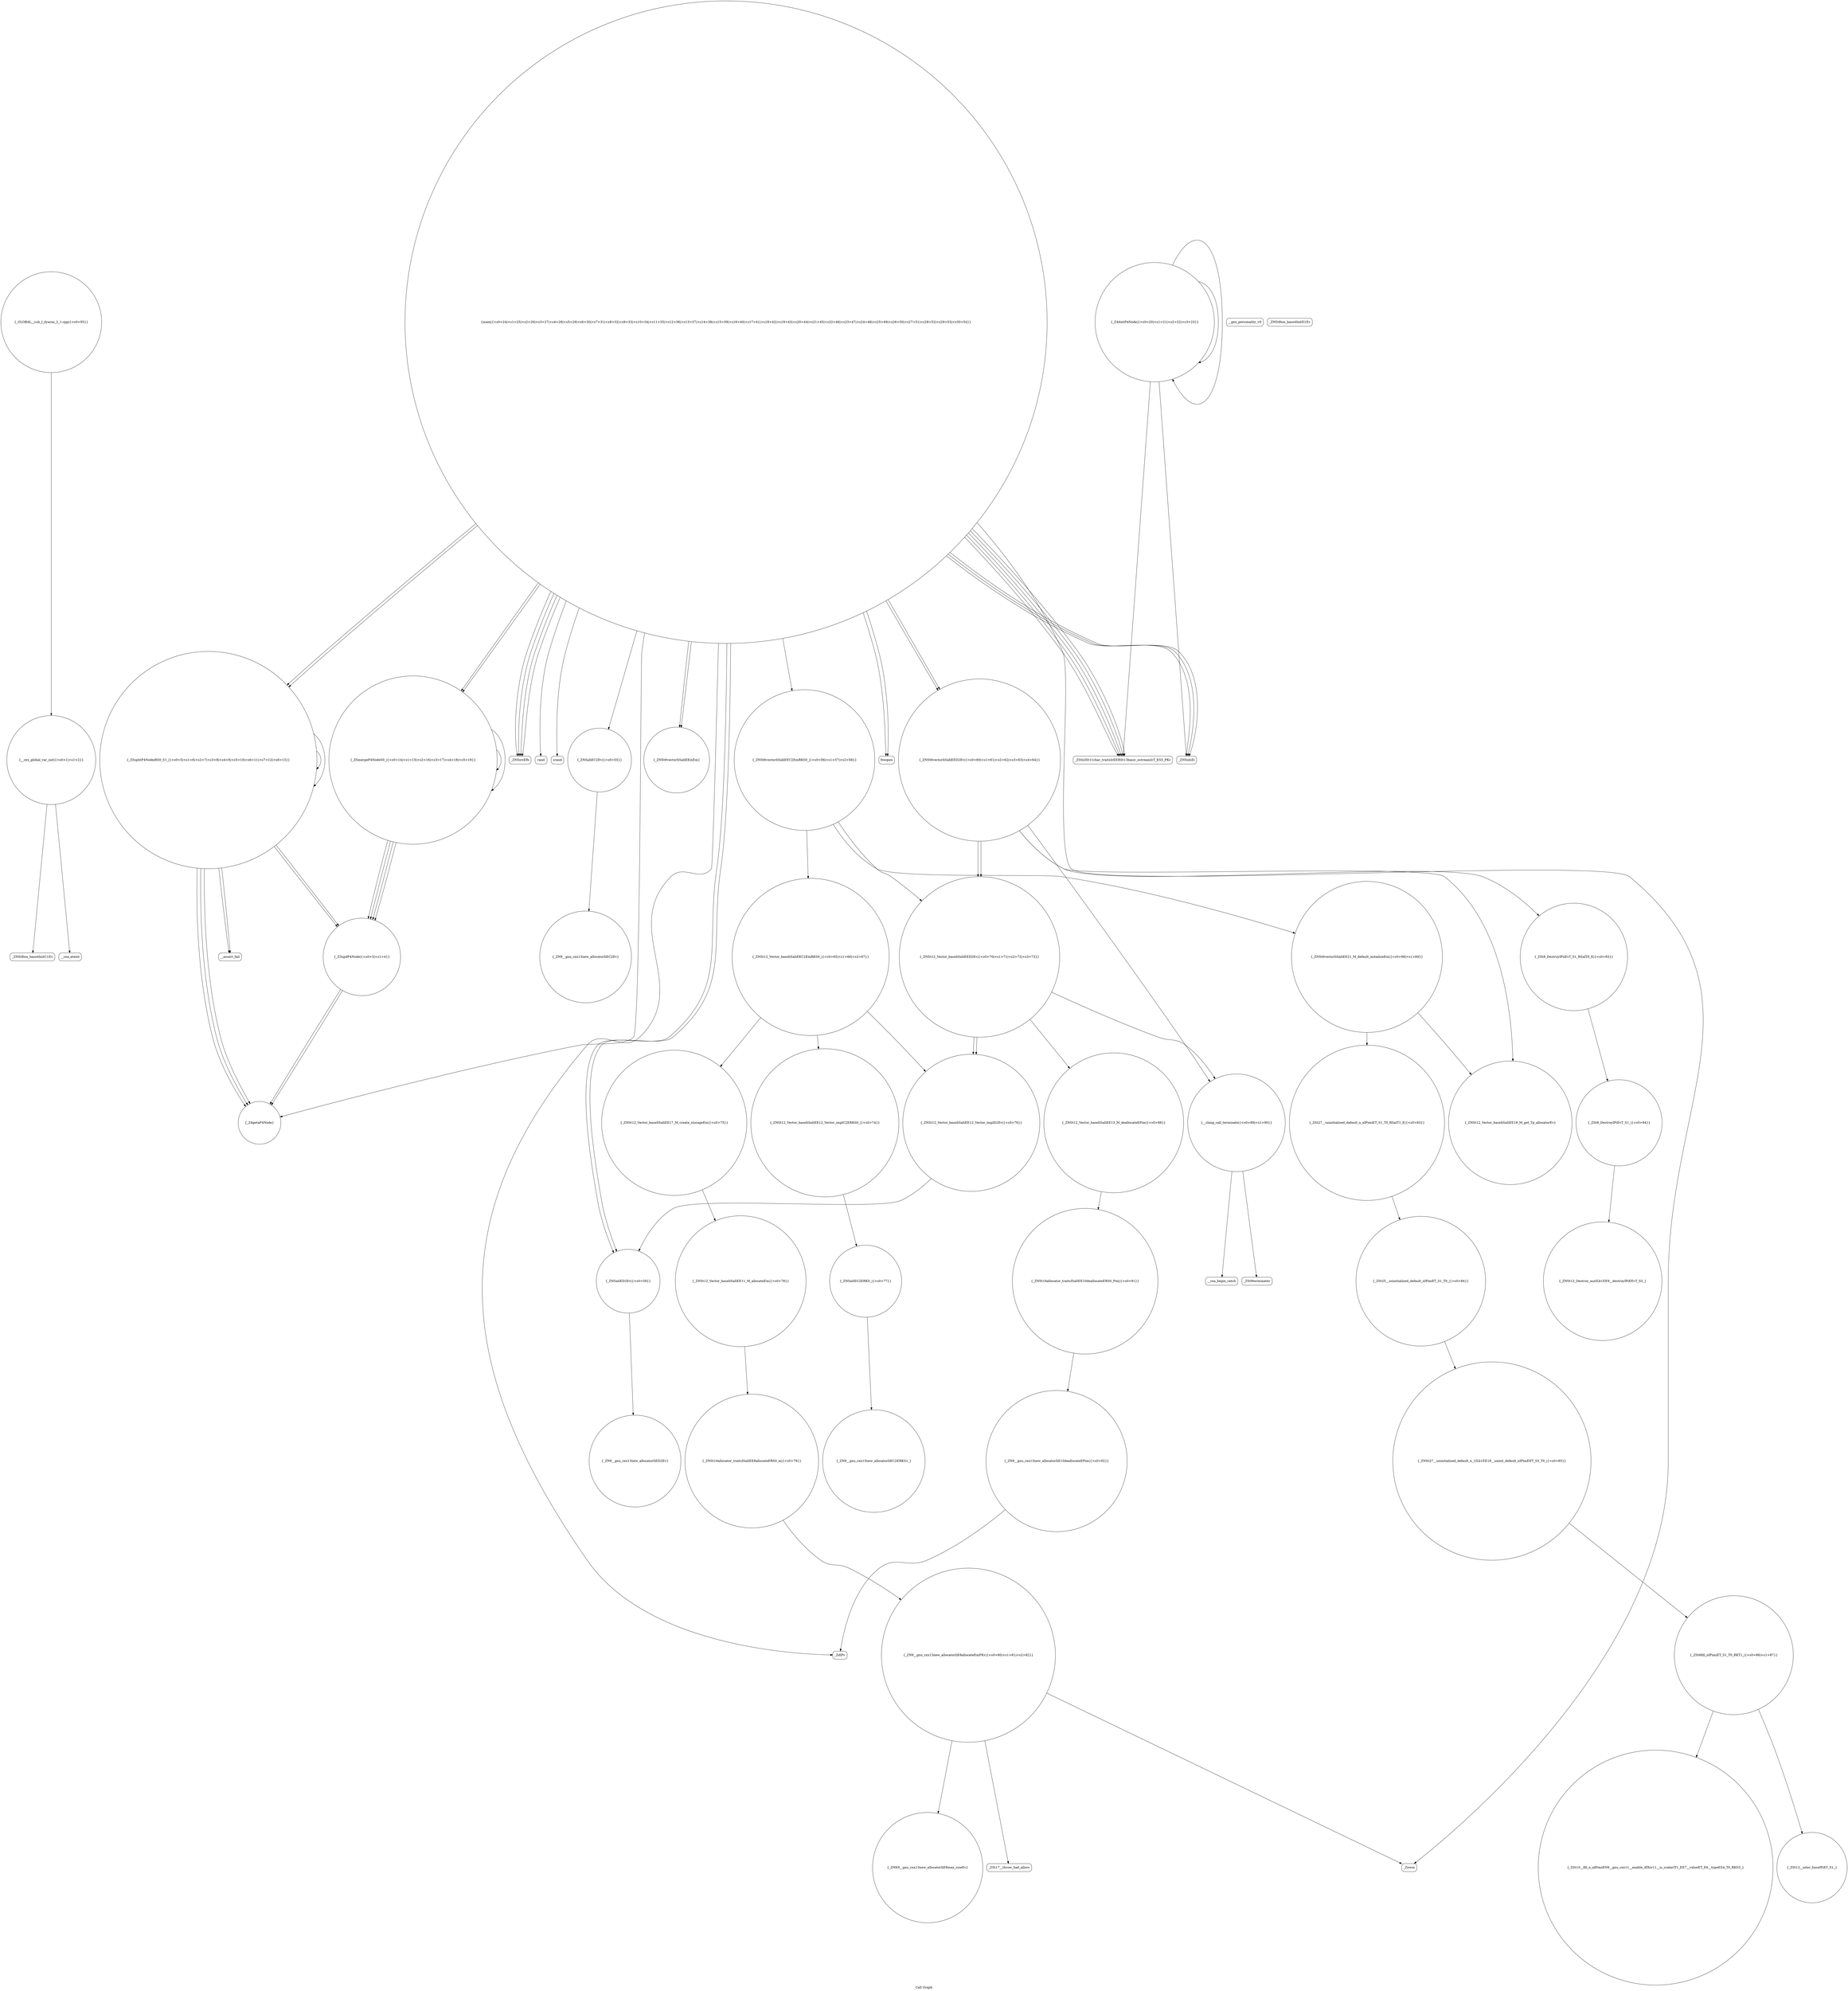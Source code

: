 digraph "Call Graph" {
	label="Call Graph";

	Node0x564d1a348dd0 [shape=record,shape=circle,label="{__cxx_global_var_init|{<s0>1|<s1>2}}"];
	Node0x564d1a348dd0:s0 -> Node0x564d1a348e50[color=black];
	Node0x564d1a348dd0:s1 -> Node0x564d1a348f50[color=black];
	Node0x564d1a34a450 [shape=record,shape=circle,label="{_ZSt10__fill_n_aIPimiEN9__gnu_cxx11__enable_ifIXsr11__is_scalarIT1_EE7__valueET_E6__typeES4_T0_RKS3_}"];
	Node0x564d1a349150 [shape=record,shape=Mrecord,label="{__assert_fail}"];
	Node0x564d1a34b7f0 [shape=record,shape=circle,label="{_ZN9__gnu_cxx13new_allocatorIiE10deallocateEPim|{<s0>92}}"];
	Node0x564d1a34b7f0:s0 -> Node0x564d1a349950[color=black];
	Node0x564d1a3494d0 [shape=record,shape=Mrecord,label="{freopen}"];
	Node0x564d1a349850 [shape=record,shape=Mrecord,label="{_Znwm}"];
	Node0x564d1a349bd0 [shape=record,shape=circle,label="{_ZNSt6vectorIiSaIiEE21_M_default_initializeEm|{<s0>68|<s1>69}}"];
	Node0x564d1a349bd0:s0 -> Node0x564d1a34a250[color=black];
	Node0x564d1a349bd0:s1 -> Node0x564d1a34a1d0[color=black];
	Node0x564d1a349f50 [shape=record,shape=circle,label="{_ZNSt12_Vector_baseIiSaIiEE11_M_allocateEm|{<s0>78}}"];
	Node0x564d1a349f50:s0 -> Node0x564d1a349fd0[color=black];
	Node0x564d1a34a2d0 [shape=record,shape=circle,label="{_ZSt25__uninitialized_default_nIPimET_S1_T0_|{<s0>84}}"];
	Node0x564d1a34a2d0:s0 -> Node0x564d1a34a350[color=black];
	Node0x564d1a348fd0 [shape=record,shape=circle,label="{_Z4getaP4Node}"];
	Node0x564d1a34b670 [shape=record,shape=Mrecord,label="{__cxa_begin_catch}"];
	Node0x564d1a349350 [shape=record,shape=Mrecord,label="{_ZNSolsEi}"];
	Node0x564d1a34b9f0 [shape=record,shape=circle,label="{_GLOBAL__sub_I_ilyaraz_2_1.cpp|{<s0>95}}"];
	Node0x564d1a34b9f0:s0 -> Node0x564d1a348dd0[color=black];
	Node0x564d1a3496d0 [shape=record,shape=Mrecord,label="{__gxx_personality_v0}"];
	Node0x564d1a349a50 [shape=record,shape=circle,label="{_ZN9__gnu_cxx13new_allocatorIiEC2Ev}"];
	Node0x564d1a349dd0 [shape=record,shape=circle,label="{_ZNSt12_Vector_baseIiSaIiEE12_Vector_implD2Ev|{<s0>76}}"];
	Node0x564d1a349dd0:s0 -> Node0x564d1a349750[color=black];
	Node0x564d1a34a150 [shape=record,shape=Mrecord,label="{_ZSt17__throw_bad_allocv}"];
	Node0x564d1a348e50 [shape=record,shape=Mrecord,label="{_ZNSt8ios_base4InitC1Ev}"];
	Node0x564d1a34a4d0 [shape=record,shape=circle,label="{_ZSt12__niter_baseIPiET_S1_}"];
	Node0x564d1a3491d0 [shape=record,shape=circle,label="{_Z5mergeP4NodeS0_|{<s0>14|<s1>15|<s2>16|<s3>17|<s4>18|<s5>19}}"];
	Node0x564d1a3491d0:s0 -> Node0x564d1a3491d0[color=black];
	Node0x564d1a3491d0:s1 -> Node0x564d1a349050[color=black];
	Node0x564d1a3491d0:s2 -> Node0x564d1a349050[color=black];
	Node0x564d1a3491d0:s3 -> Node0x564d1a3491d0[color=black];
	Node0x564d1a3491d0:s4 -> Node0x564d1a349050[color=black];
	Node0x564d1a3491d0:s5 -> Node0x564d1a349050[color=black];
	Node0x564d1a34b870 [shape=record,shape=circle,label="{_ZSt8_DestroyIPiiEvT_S1_RSaIT0_E|{<s0>93}}"];
	Node0x564d1a34b870:s0 -> Node0x564d1a34b8f0[color=black];
	Node0x564d1a349550 [shape=record,shape=Mrecord,label="{_ZNSirsERi}"];
	Node0x564d1a3498d0 [shape=record,shape=Mrecord,label="{rand}"];
	Node0x564d1a349c50 [shape=record,shape=circle,label="{_ZNSt12_Vector_baseIiSaIiEED2Ev|{<s0>70|<s1>71|<s2>72|<s3>73}}"];
	Node0x564d1a349c50:s0 -> Node0x564d1a34a550[color=black];
	Node0x564d1a349c50:s1 -> Node0x564d1a349dd0[color=black];
	Node0x564d1a349c50:s2 -> Node0x564d1a349dd0[color=black];
	Node0x564d1a349c50:s3 -> Node0x564d1a34b5f0[color=black];
	Node0x564d1a349fd0 [shape=record,shape=circle,label="{_ZNSt16allocator_traitsISaIiEE8allocateERS0_m|{<s0>79}}"];
	Node0x564d1a349fd0:s0 -> Node0x564d1a34a050[color=black];
	Node0x564d1a34a350 [shape=record,shape=circle,label="{_ZNSt27__uninitialized_default_n_1ILb1EE18__uninit_default_nIPimEET_S3_T0_|{<s0>85}}"];
	Node0x564d1a34a350:s0 -> Node0x564d1a34a3d0[color=black];
	Node0x564d1a349050 [shape=record,shape=circle,label="{_Z3updP4Node|{<s0>3|<s1>4}}"];
	Node0x564d1a349050:s0 -> Node0x564d1a348fd0[color=black];
	Node0x564d1a349050:s1 -> Node0x564d1a348fd0[color=black];
	Node0x564d1a34b6f0 [shape=record,shape=Mrecord,label="{_ZSt9terminatev}"];
	Node0x564d1a3493d0 [shape=record,shape=circle,label="{main|{<s0>24|<s1>25|<s2>26|<s3>27|<s4>28|<s5>29|<s6>30|<s7>31|<s8>32|<s9>33|<s10>34|<s11>35|<s12>36|<s13>37|<s14>38|<s15>39|<s16>40|<s17>41|<s18>42|<s19>43|<s20>44|<s21>45|<s22>46|<s23>47|<s24>48|<s25>49|<s26>50|<s27>51|<s28>52|<s29>53|<s30>54}}"];
	Node0x564d1a3493d0:s0 -> Node0x564d1a349450[color=black];
	Node0x564d1a3493d0:s1 -> Node0x564d1a3494d0[color=black];
	Node0x564d1a3493d0:s2 -> Node0x564d1a3494d0[color=black];
	Node0x564d1a3493d0:s3 -> Node0x564d1a349550[color=black];
	Node0x564d1a3493d0:s4 -> Node0x564d1a349550[color=black];
	Node0x564d1a3493d0:s5 -> Node0x564d1a349550[color=black];
	Node0x564d1a3493d0:s6 -> Node0x564d1a3495d0[color=black];
	Node0x564d1a3493d0:s7 -> Node0x564d1a349650[color=black];
	Node0x564d1a3493d0:s8 -> Node0x564d1a349750[color=black];
	Node0x564d1a3493d0:s9 -> Node0x564d1a3497d0[color=black];
	Node0x564d1a3493d0:s10 -> Node0x564d1a349550[color=black];
	Node0x564d1a3493d0:s11 -> Node0x564d1a349750[color=black];
	Node0x564d1a3493d0:s12 -> Node0x564d1a3499d0[color=black];
	Node0x564d1a3493d0:s13 -> Node0x564d1a349850[color=black];
	Node0x564d1a3493d0:s14 -> Node0x564d1a3498d0[color=black];
	Node0x564d1a3493d0:s15 -> Node0x564d1a3491d0[color=black];
	Node0x564d1a3493d0:s16 -> Node0x564d1a348fd0[color=black];
	Node0x564d1a3493d0:s17 -> Node0x564d1a3490d0[color=black];
	Node0x564d1a3493d0:s18 -> Node0x564d1a3491d0[color=black];
	Node0x564d1a3493d0:s19 -> Node0x564d1a3490d0[color=black];
	Node0x564d1a3493d0:s20 -> Node0x564d1a349950[color=black];
	Node0x564d1a3493d0:s21 -> Node0x564d1a3492d0[color=black];
	Node0x564d1a3493d0:s22 -> Node0x564d1a349350[color=black];
	Node0x564d1a3493d0:s23 -> Node0x564d1a3492d0[color=black];
	Node0x564d1a3493d0:s24 -> Node0x564d1a3497d0[color=black];
	Node0x564d1a3493d0:s25 -> Node0x564d1a349350[color=black];
	Node0x564d1a3493d0:s26 -> Node0x564d1a3492d0[color=black];
	Node0x564d1a3493d0:s27 -> Node0x564d1a3492d0[color=black];
	Node0x564d1a3493d0:s28 -> Node0x564d1a349350[color=black];
	Node0x564d1a3493d0:s29 -> Node0x564d1a3492d0[color=black];
	Node0x564d1a3493d0:s30 -> Node0x564d1a3499d0[color=black];
	Node0x564d1a349750 [shape=record,shape=circle,label="{_ZNSaIiED2Ev|{<s0>59}}"];
	Node0x564d1a349750:s0 -> Node0x564d1a349ad0[color=black];
	Node0x564d1a349ad0 [shape=record,shape=circle,label="{_ZN9__gnu_cxx13new_allocatorIiED2Ev}"];
	Node0x564d1a349e50 [shape=record,shape=circle,label="{_ZNSaIiEC2ERKS_|{<s0>77}}"];
	Node0x564d1a349e50:s0 -> Node0x564d1a349ed0[color=black];
	Node0x564d1a34a1d0 [shape=record,shape=circle,label="{_ZSt27__uninitialized_default_n_aIPimiET_S1_T0_RSaIT1_E|{<s0>83}}"];
	Node0x564d1a34a1d0:s0 -> Node0x564d1a34a2d0[color=black];
	Node0x564d1a348ed0 [shape=record,shape=Mrecord,label="{_ZNSt8ios_base4InitD1Ev}"];
	Node0x564d1a34a550 [shape=record,shape=circle,label="{_ZNSt12_Vector_baseIiSaIiEE13_M_deallocateEPim|{<s0>88}}"];
	Node0x564d1a34a550:s0 -> Node0x564d1a34b770[color=black];
	Node0x564d1a349250 [shape=record,shape=circle,label="{_Z4doitP4Node|{<s0>20|<s1>21|<s2>22|<s3>23}}"];
	Node0x564d1a349250:s0 -> Node0x564d1a349250[color=black];
	Node0x564d1a349250:s1 -> Node0x564d1a349350[color=black];
	Node0x564d1a349250:s2 -> Node0x564d1a3492d0[color=black];
	Node0x564d1a349250:s3 -> Node0x564d1a349250[color=black];
	Node0x564d1a34b8f0 [shape=record,shape=circle,label="{_ZSt8_DestroyIPiEvT_S1_|{<s0>94}}"];
	Node0x564d1a34b8f0:s0 -> Node0x564d1a34b970[color=black];
	Node0x564d1a3495d0 [shape=record,shape=circle,label="{_ZNSaIiEC2Ev|{<s0>55}}"];
	Node0x564d1a3495d0:s0 -> Node0x564d1a349a50[color=black];
	Node0x564d1a349950 [shape=record,shape=Mrecord,label="{_ZdlPv}"];
	Node0x564d1a349cd0 [shape=record,shape=circle,label="{_ZNSt12_Vector_baseIiSaIiEE12_Vector_implC2ERKS0_|{<s0>74}}"];
	Node0x564d1a349cd0:s0 -> Node0x564d1a349e50[color=black];
	Node0x564d1a34a050 [shape=record,shape=circle,label="{_ZN9__gnu_cxx13new_allocatorIiE8allocateEmPKv|{<s0>80|<s1>81|<s2>82}}"];
	Node0x564d1a34a050:s0 -> Node0x564d1a34a0d0[color=black];
	Node0x564d1a34a050:s1 -> Node0x564d1a34a150[color=black];
	Node0x564d1a34a050:s2 -> Node0x564d1a349850[color=black];
	Node0x564d1a34a3d0 [shape=record,shape=circle,label="{_ZSt6fill_nIPimiET_S1_T0_RKT1_|{<s0>86|<s1>87}}"];
	Node0x564d1a34a3d0:s0 -> Node0x564d1a34a4d0[color=black];
	Node0x564d1a34a3d0:s1 -> Node0x564d1a34a450[color=black];
	Node0x564d1a3490d0 [shape=record,shape=circle,label="{_Z5splitP4NodeiRS0_S1_|{<s0>5|<s1>6|<s2>7|<s3>8|<s4>9|<s5>10|<s6>11|<s7>12|<s8>13}}"];
	Node0x564d1a3490d0:s0 -> Node0x564d1a349150[color=black];
	Node0x564d1a3490d0:s1 -> Node0x564d1a348fd0[color=black];
	Node0x564d1a3490d0:s2 -> Node0x564d1a349150[color=black];
	Node0x564d1a3490d0:s3 -> Node0x564d1a348fd0[color=black];
	Node0x564d1a3490d0:s4 -> Node0x564d1a3490d0[color=black];
	Node0x564d1a3490d0:s5 -> Node0x564d1a348fd0[color=black];
	Node0x564d1a3490d0:s6 -> Node0x564d1a3490d0[color=black];
	Node0x564d1a3490d0:s7 -> Node0x564d1a349050[color=black];
	Node0x564d1a3490d0:s8 -> Node0x564d1a349050[color=black];
	Node0x564d1a34b770 [shape=record,shape=circle,label="{_ZNSt16allocator_traitsISaIiEE10deallocateERS0_Pim|{<s0>91}}"];
	Node0x564d1a34b770:s0 -> Node0x564d1a34b7f0[color=black];
	Node0x564d1a349450 [shape=record,shape=Mrecord,label="{srand}"];
	Node0x564d1a3497d0 [shape=record,shape=circle,label="{_ZNSt6vectorIiSaIiEEixEm}"];
	Node0x564d1a349b50 [shape=record,shape=circle,label="{_ZNSt12_Vector_baseIiSaIiEEC2EmRKS0_|{<s0>65|<s1>66|<s2>67}}"];
	Node0x564d1a349b50:s0 -> Node0x564d1a349cd0[color=black];
	Node0x564d1a349b50:s1 -> Node0x564d1a349d50[color=black];
	Node0x564d1a349b50:s2 -> Node0x564d1a349dd0[color=black];
	Node0x564d1a349ed0 [shape=record,shape=circle,label="{_ZN9__gnu_cxx13new_allocatorIiEC2ERKS1_}"];
	Node0x564d1a34a250 [shape=record,shape=circle,label="{_ZNSt12_Vector_baseIiSaIiEE19_M_get_Tp_allocatorEv}"];
	Node0x564d1a348f50 [shape=record,shape=Mrecord,label="{__cxa_atexit}"];
	Node0x564d1a34b5f0 [shape=record,shape=circle,label="{__clang_call_terminate|{<s0>89|<s1>90}}"];
	Node0x564d1a34b5f0:s0 -> Node0x564d1a34b670[color=black];
	Node0x564d1a34b5f0:s1 -> Node0x564d1a34b6f0[color=black];
	Node0x564d1a3492d0 [shape=record,shape=Mrecord,label="{_ZStlsISt11char_traitsIcEERSt13basic_ostreamIcT_ES5_PKc}"];
	Node0x564d1a34b970 [shape=record,shape=circle,label="{_ZNSt12_Destroy_auxILb1EE9__destroyIPiEEvT_S3_}"];
	Node0x564d1a349650 [shape=record,shape=circle,label="{_ZNSt6vectorIiSaIiEEC2EmRKS0_|{<s0>56|<s1>57|<s2>58}}"];
	Node0x564d1a349650:s0 -> Node0x564d1a349b50[color=black];
	Node0x564d1a349650:s1 -> Node0x564d1a349bd0[color=black];
	Node0x564d1a349650:s2 -> Node0x564d1a349c50[color=black];
	Node0x564d1a3499d0 [shape=record,shape=circle,label="{_ZNSt6vectorIiSaIiEED2Ev|{<s0>60|<s1>61|<s2>62|<s3>63|<s4>64}}"];
	Node0x564d1a3499d0:s0 -> Node0x564d1a34a250[color=black];
	Node0x564d1a3499d0:s1 -> Node0x564d1a34b870[color=black];
	Node0x564d1a3499d0:s2 -> Node0x564d1a349c50[color=black];
	Node0x564d1a3499d0:s3 -> Node0x564d1a349c50[color=black];
	Node0x564d1a3499d0:s4 -> Node0x564d1a34b5f0[color=black];
	Node0x564d1a349d50 [shape=record,shape=circle,label="{_ZNSt12_Vector_baseIiSaIiEE17_M_create_storageEm|{<s0>75}}"];
	Node0x564d1a349d50:s0 -> Node0x564d1a349f50[color=black];
	Node0x564d1a34a0d0 [shape=record,shape=circle,label="{_ZNK9__gnu_cxx13new_allocatorIiE8max_sizeEv}"];
}

